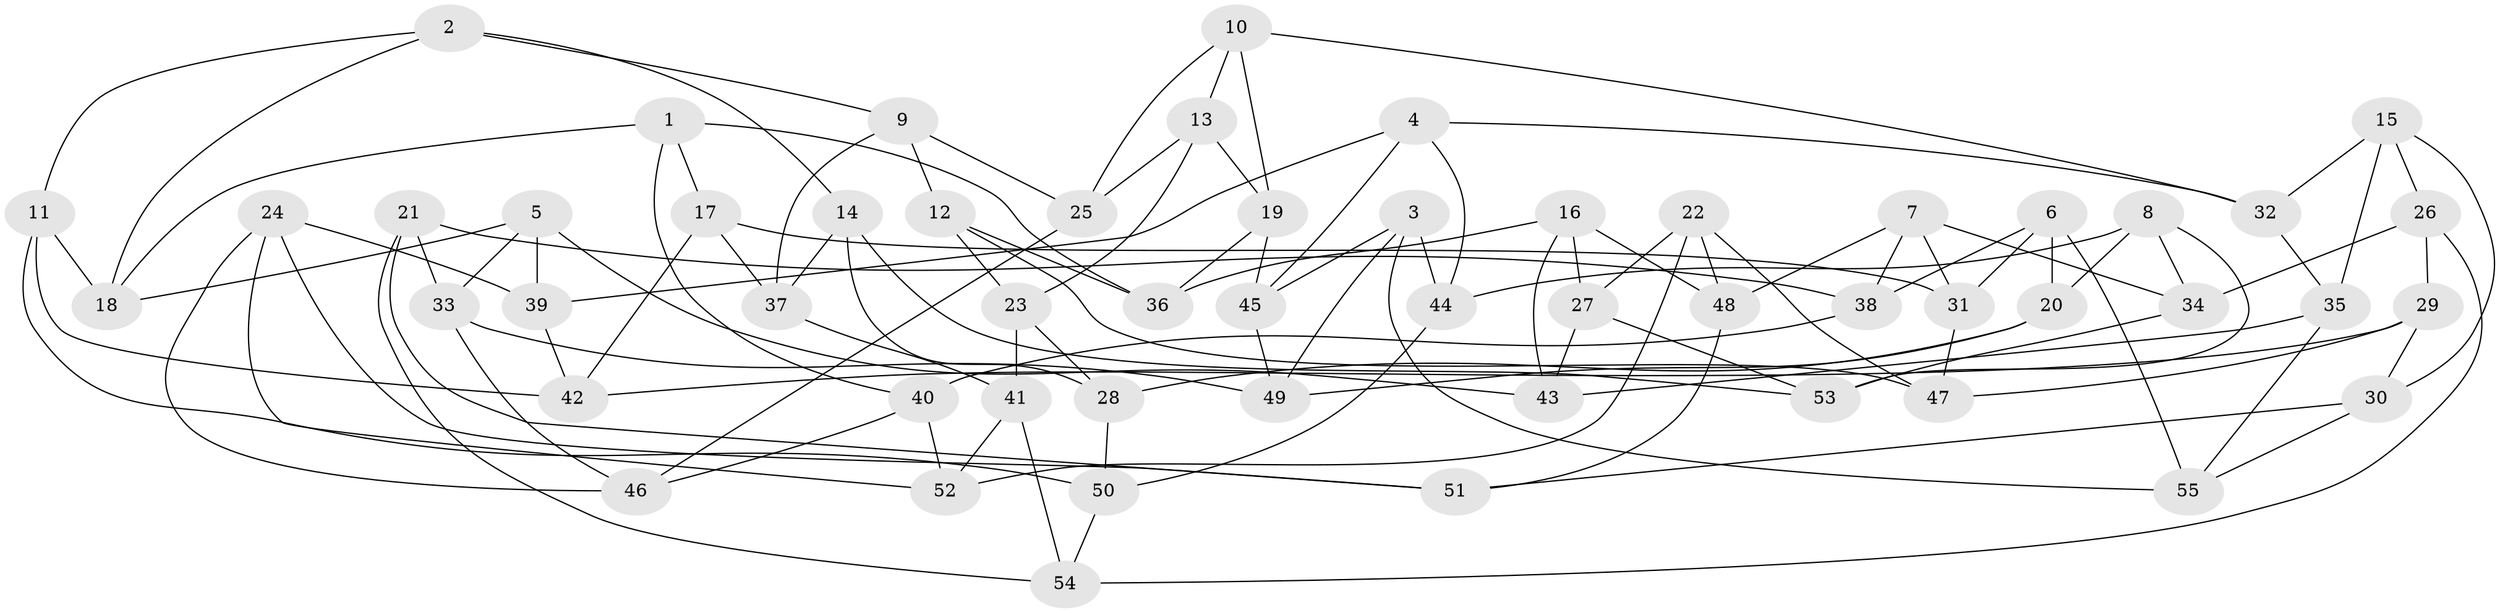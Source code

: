 // Generated by graph-tools (version 1.1) at 2025/57/03/09/25 04:57:42]
// undirected, 55 vertices, 110 edges
graph export_dot {
graph [start="1"]
  node [color=gray90,style=filled];
  1;
  2;
  3;
  4;
  5;
  6;
  7;
  8;
  9;
  10;
  11;
  12;
  13;
  14;
  15;
  16;
  17;
  18;
  19;
  20;
  21;
  22;
  23;
  24;
  25;
  26;
  27;
  28;
  29;
  30;
  31;
  32;
  33;
  34;
  35;
  36;
  37;
  38;
  39;
  40;
  41;
  42;
  43;
  44;
  45;
  46;
  47;
  48;
  49;
  50;
  51;
  52;
  53;
  54;
  55;
  1 -- 40;
  1 -- 18;
  1 -- 17;
  1 -- 36;
  2 -- 14;
  2 -- 18;
  2 -- 11;
  2 -- 9;
  3 -- 49;
  3 -- 44;
  3 -- 55;
  3 -- 45;
  4 -- 45;
  4 -- 32;
  4 -- 39;
  4 -- 44;
  5 -- 39;
  5 -- 33;
  5 -- 43;
  5 -- 18;
  6 -- 31;
  6 -- 38;
  6 -- 20;
  6 -- 55;
  7 -- 34;
  7 -- 38;
  7 -- 31;
  7 -- 48;
  8 -- 20;
  8 -- 44;
  8 -- 53;
  8 -- 34;
  9 -- 12;
  9 -- 37;
  9 -- 25;
  10 -- 13;
  10 -- 19;
  10 -- 32;
  10 -- 25;
  11 -- 42;
  11 -- 18;
  11 -- 50;
  12 -- 23;
  12 -- 47;
  12 -- 36;
  13 -- 25;
  13 -- 19;
  13 -- 23;
  14 -- 28;
  14 -- 53;
  14 -- 37;
  15 -- 35;
  15 -- 32;
  15 -- 30;
  15 -- 26;
  16 -- 36;
  16 -- 48;
  16 -- 43;
  16 -- 27;
  17 -- 31;
  17 -- 42;
  17 -- 37;
  19 -- 36;
  19 -- 45;
  20 -- 28;
  20 -- 49;
  21 -- 33;
  21 -- 38;
  21 -- 54;
  21 -- 51;
  22 -- 47;
  22 -- 52;
  22 -- 27;
  22 -- 48;
  23 -- 28;
  23 -- 41;
  24 -- 51;
  24 -- 46;
  24 -- 39;
  24 -- 52;
  25 -- 46;
  26 -- 54;
  26 -- 29;
  26 -- 34;
  27 -- 53;
  27 -- 43;
  28 -- 50;
  29 -- 42;
  29 -- 30;
  29 -- 47;
  30 -- 51;
  30 -- 55;
  31 -- 47;
  32 -- 35;
  33 -- 49;
  33 -- 46;
  34 -- 53;
  35 -- 55;
  35 -- 43;
  37 -- 41;
  38 -- 40;
  39 -- 42;
  40 -- 52;
  40 -- 46;
  41 -- 54;
  41 -- 52;
  44 -- 50;
  45 -- 49;
  48 -- 51;
  50 -- 54;
}
